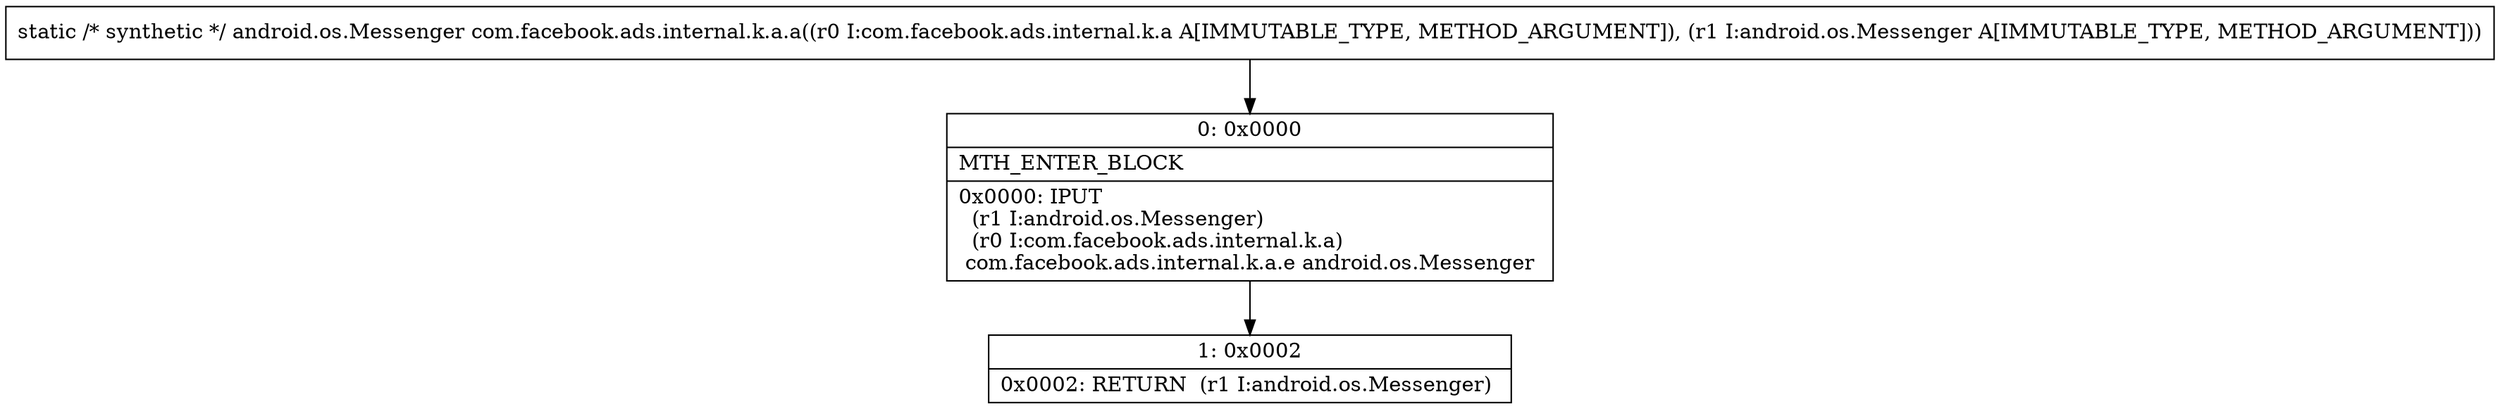 digraph "CFG forcom.facebook.ads.internal.k.a.a(Lcom\/facebook\/ads\/internal\/k\/a;Landroid\/os\/Messenger;)Landroid\/os\/Messenger;" {
Node_0 [shape=record,label="{0\:\ 0x0000|MTH_ENTER_BLOCK\l|0x0000: IPUT  \l  (r1 I:android.os.Messenger)\l  (r0 I:com.facebook.ads.internal.k.a)\l com.facebook.ads.internal.k.a.e android.os.Messenger \l}"];
Node_1 [shape=record,label="{1\:\ 0x0002|0x0002: RETURN  (r1 I:android.os.Messenger) \l}"];
MethodNode[shape=record,label="{static \/* synthetic *\/ android.os.Messenger com.facebook.ads.internal.k.a.a((r0 I:com.facebook.ads.internal.k.a A[IMMUTABLE_TYPE, METHOD_ARGUMENT]), (r1 I:android.os.Messenger A[IMMUTABLE_TYPE, METHOD_ARGUMENT])) }"];
MethodNode -> Node_0;
Node_0 -> Node_1;
}

